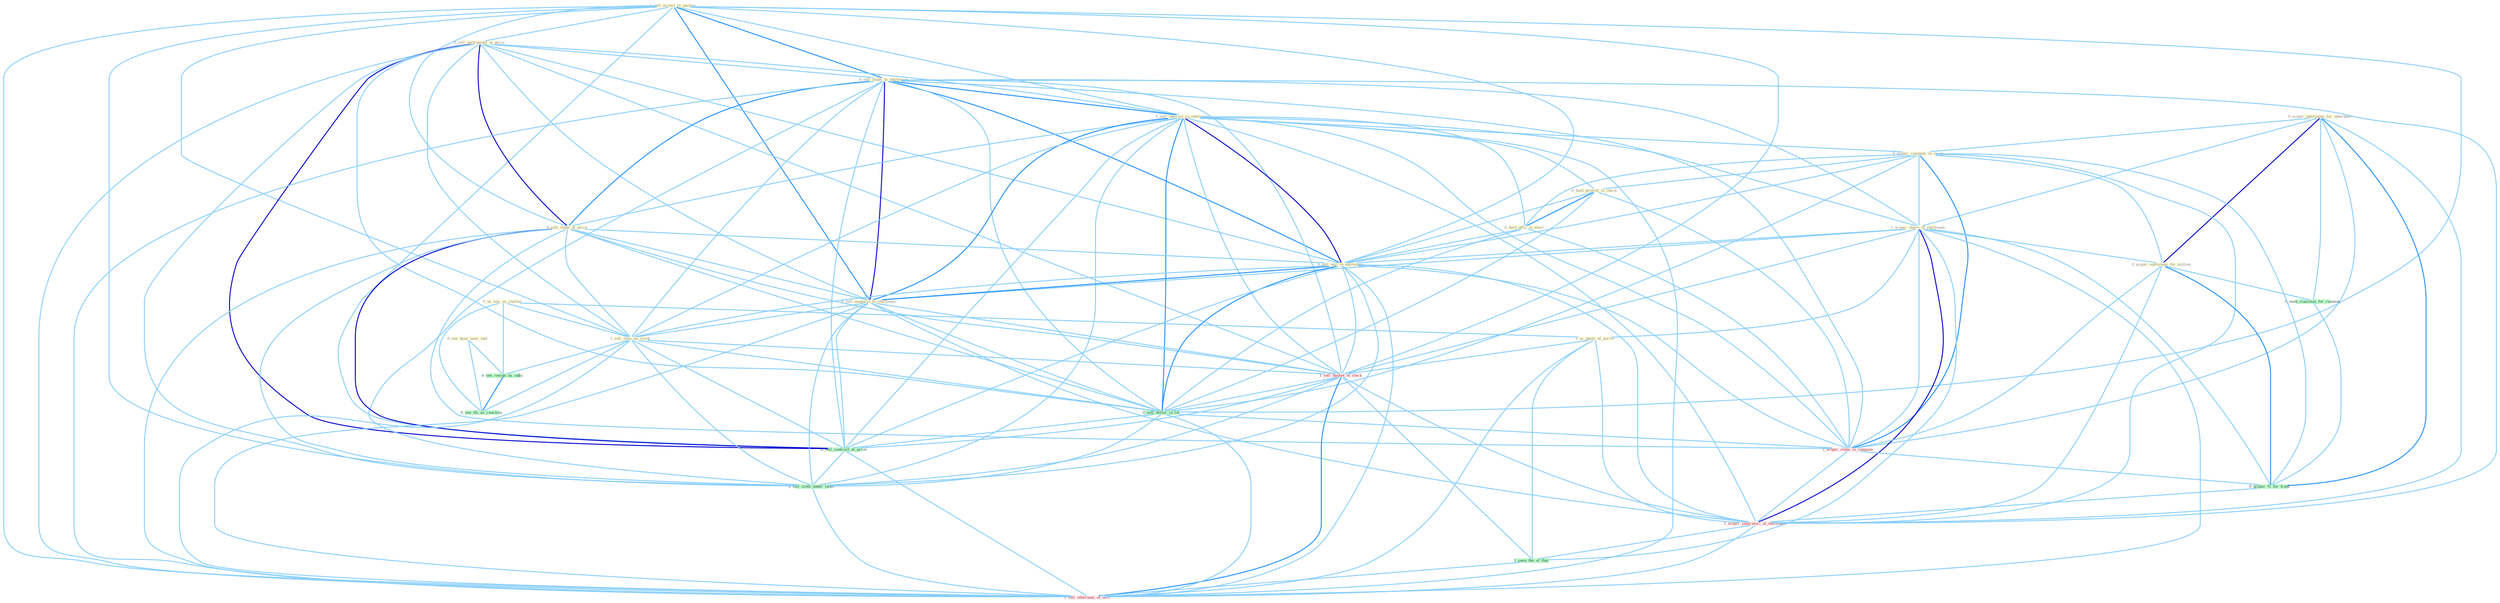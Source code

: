 Graph G{ 
    node
    [shape=polygon,style=filled,width=.5,height=.06,color="#BDFCC9",fixedsize=true,fontsize=4,
    fontcolor="#2f4f4f"];
    {node
    [color="#ffffe0", fontcolor="#8b7d6b"] "1_sell_access_to_packag " "0_acquir_entitynam_for_othernum " "0_sell_instrument_at_price " "0_sell_stake_to_entitynam " "1_sell_interest_in_entitynam " "0_acquir_compani_in_swap " "1_acquir_share_of_entitynam " "0_sell_stake_at_price " "0_hold_growth_in_check " "0_us_law_as_shelter " "0_hold_offic_in_elect " "0_acquir_entitynam_for_million " "1_us_photo_of_porch " "0_sell_unit_in_entitynam " "0_see_hous_near_end " "0_sell_magazin_to_entitynam " "1_sell_item_as_clock "}
{node [color="#fff0f5", fontcolor="#b22222"] "1_sell_basket_of_stock " "1_acquir_stake_in_compani " "1_acquir_laboratori_of_entitynam " "1_sell_othernum_of_offic "}
edge [color="#B0E2FF"];

	"1_sell_access_to_packag " -- "0_sell_instrument_at_price " [w="1", color="#87cefa" ];
	"1_sell_access_to_packag " -- "0_sell_stake_to_entitynam " [w="2", color="#1e90ff" , len=0.8];
	"1_sell_access_to_packag " -- "1_sell_interest_in_entitynam " [w="1", color="#87cefa" ];
	"1_sell_access_to_packag " -- "0_sell_stake_at_price " [w="1", color="#87cefa" ];
	"1_sell_access_to_packag " -- "0_sell_unit_in_entitynam " [w="1", color="#87cefa" ];
	"1_sell_access_to_packag " -- "0_sell_magazin_to_entitynam " [w="2", color="#1e90ff" , len=0.8];
	"1_sell_access_to_packag " -- "1_sell_item_as_clock " [w="1", color="#87cefa" ];
	"1_sell_access_to_packag " -- "1_sell_basket_of_stock " [w="1", color="#87cefa" ];
	"1_sell_access_to_packag " -- "0_sell_dollar_in_lot " [w="1", color="#87cefa" ];
	"1_sell_access_to_packag " -- "0_sell_contract_at_price " [w="1", color="#87cefa" ];
	"1_sell_access_to_packag " -- "0_sell_cloth_under_label " [w="1", color="#87cefa" ];
	"1_sell_access_to_packag " -- "1_sell_othernum_of_offic " [w="1", color="#87cefa" ];
	"0_acquir_entitynam_for_othernum " -- "0_acquir_compani_in_swap " [w="1", color="#87cefa" ];
	"0_acquir_entitynam_for_othernum " -- "1_acquir_share_of_entitynam " [w="1", color="#87cefa" ];
	"0_acquir_entitynam_for_othernum " -- "0_acquir_entitynam_for_million " [w="3", color="#0000cd" , len=0.6];
	"0_acquir_entitynam_for_othernum " -- "0_seek_classmat_for_reunion " [w="1", color="#87cefa" ];
	"0_acquir_entitynam_for_othernum " -- "1_acquir_stake_in_compani " [w="1", color="#87cefa" ];
	"0_acquir_entitynam_for_othernum " -- "0_acquir_%_for_franc " [w="2", color="#1e90ff" , len=0.8];
	"0_acquir_entitynam_for_othernum " -- "1_acquir_laboratori_of_entitynam " [w="1", color="#87cefa" ];
	"0_sell_instrument_at_price " -- "0_sell_stake_to_entitynam " [w="1", color="#87cefa" ];
	"0_sell_instrument_at_price " -- "1_sell_interest_in_entitynam " [w="1", color="#87cefa" ];
	"0_sell_instrument_at_price " -- "0_sell_stake_at_price " [w="3", color="#0000cd" , len=0.6];
	"0_sell_instrument_at_price " -- "0_sell_unit_in_entitynam " [w="1", color="#87cefa" ];
	"0_sell_instrument_at_price " -- "0_sell_magazin_to_entitynam " [w="1", color="#87cefa" ];
	"0_sell_instrument_at_price " -- "1_sell_item_as_clock " [w="1", color="#87cefa" ];
	"0_sell_instrument_at_price " -- "1_sell_basket_of_stock " [w="1", color="#87cefa" ];
	"0_sell_instrument_at_price " -- "0_sell_dollar_in_lot " [w="1", color="#87cefa" ];
	"0_sell_instrument_at_price " -- "0_sell_contract_at_price " [w="3", color="#0000cd" , len=0.6];
	"0_sell_instrument_at_price " -- "0_sell_cloth_under_label " [w="1", color="#87cefa" ];
	"0_sell_instrument_at_price " -- "1_sell_othernum_of_offic " [w="1", color="#87cefa" ];
	"0_sell_stake_to_entitynam " -- "1_sell_interest_in_entitynam " [w="2", color="#1e90ff" , len=0.8];
	"0_sell_stake_to_entitynam " -- "1_acquir_share_of_entitynam " [w="1", color="#87cefa" ];
	"0_sell_stake_to_entitynam " -- "0_sell_stake_at_price " [w="2", color="#1e90ff" , len=0.8];
	"0_sell_stake_to_entitynam " -- "0_sell_unit_in_entitynam " [w="2", color="#1e90ff" , len=0.8];
	"0_sell_stake_to_entitynam " -- "0_sell_magazin_to_entitynam " [w="3", color="#0000cd" , len=0.6];
	"0_sell_stake_to_entitynam " -- "1_sell_item_as_clock " [w="1", color="#87cefa" ];
	"0_sell_stake_to_entitynam " -- "1_sell_basket_of_stock " [w="1", color="#87cefa" ];
	"0_sell_stake_to_entitynam " -- "0_sell_dollar_in_lot " [w="1", color="#87cefa" ];
	"0_sell_stake_to_entitynam " -- "1_acquir_stake_in_compani " [w="1", color="#87cefa" ];
	"0_sell_stake_to_entitynam " -- "0_sell_contract_at_price " [w="1", color="#87cefa" ];
	"0_sell_stake_to_entitynam " -- "1_acquir_laboratori_of_entitynam " [w="1", color="#87cefa" ];
	"0_sell_stake_to_entitynam " -- "0_sell_cloth_under_label " [w="1", color="#87cefa" ];
	"0_sell_stake_to_entitynam " -- "1_sell_othernum_of_offic " [w="1", color="#87cefa" ];
	"1_sell_interest_in_entitynam " -- "0_acquir_compani_in_swap " [w="1", color="#87cefa" ];
	"1_sell_interest_in_entitynam " -- "1_acquir_share_of_entitynam " [w="1", color="#87cefa" ];
	"1_sell_interest_in_entitynam " -- "0_sell_stake_at_price " [w="1", color="#87cefa" ];
	"1_sell_interest_in_entitynam " -- "0_hold_growth_in_check " [w="1", color="#87cefa" ];
	"1_sell_interest_in_entitynam " -- "0_hold_offic_in_elect " [w="1", color="#87cefa" ];
	"1_sell_interest_in_entitynam " -- "0_sell_unit_in_entitynam " [w="3", color="#0000cd" , len=0.6];
	"1_sell_interest_in_entitynam " -- "0_sell_magazin_to_entitynam " [w="2", color="#1e90ff" , len=0.8];
	"1_sell_interest_in_entitynam " -- "1_sell_item_as_clock " [w="1", color="#87cefa" ];
	"1_sell_interest_in_entitynam " -- "1_sell_basket_of_stock " [w="1", color="#87cefa" ];
	"1_sell_interest_in_entitynam " -- "0_sell_dollar_in_lot " [w="2", color="#1e90ff" , len=0.8];
	"1_sell_interest_in_entitynam " -- "1_acquir_stake_in_compani " [w="1", color="#87cefa" ];
	"1_sell_interest_in_entitynam " -- "0_sell_contract_at_price " [w="1", color="#87cefa" ];
	"1_sell_interest_in_entitynam " -- "1_acquir_laboratori_of_entitynam " [w="1", color="#87cefa" ];
	"1_sell_interest_in_entitynam " -- "0_sell_cloth_under_label " [w="1", color="#87cefa" ];
	"1_sell_interest_in_entitynam " -- "1_sell_othernum_of_offic " [w="1", color="#87cefa" ];
	"0_acquir_compani_in_swap " -- "1_acquir_share_of_entitynam " [w="1", color="#87cefa" ];
	"0_acquir_compani_in_swap " -- "0_hold_growth_in_check " [w="1", color="#87cefa" ];
	"0_acquir_compani_in_swap " -- "0_hold_offic_in_elect " [w="1", color="#87cefa" ];
	"0_acquir_compani_in_swap " -- "0_acquir_entitynam_for_million " [w="1", color="#87cefa" ];
	"0_acquir_compani_in_swap " -- "0_sell_unit_in_entitynam " [w="1", color="#87cefa" ];
	"0_acquir_compani_in_swap " -- "0_sell_dollar_in_lot " [w="1", color="#87cefa" ];
	"0_acquir_compani_in_swap " -- "1_acquir_stake_in_compani " [w="2", color="#1e90ff" , len=0.8];
	"0_acquir_compani_in_swap " -- "0_acquir_%_for_franc " [w="1", color="#87cefa" ];
	"0_acquir_compani_in_swap " -- "1_acquir_laboratori_of_entitynam " [w="1", color="#87cefa" ];
	"1_acquir_share_of_entitynam " -- "0_acquir_entitynam_for_million " [w="1", color="#87cefa" ];
	"1_acquir_share_of_entitynam " -- "1_us_photo_of_porch " [w="1", color="#87cefa" ];
	"1_acquir_share_of_entitynam " -- "0_sell_unit_in_entitynam " [w="1", color="#87cefa" ];
	"1_acquir_share_of_entitynam " -- "0_sell_magazin_to_entitynam " [w="1", color="#87cefa" ];
	"1_acquir_share_of_entitynam " -- "1_sell_basket_of_stock " [w="1", color="#87cefa" ];
	"1_acquir_share_of_entitynam " -- "1_acquir_stake_in_compani " [w="1", color="#87cefa" ];
	"1_acquir_share_of_entitynam " -- "0_acquir_%_for_franc " [w="1", color="#87cefa" ];
	"1_acquir_share_of_entitynam " -- "1_acquir_laboratori_of_entitynam " [w="3", color="#0000cd" , len=0.6];
	"1_acquir_share_of_entitynam " -- "1_seen_the_of_that " [w="1", color="#87cefa" ];
	"1_acquir_share_of_entitynam " -- "1_sell_othernum_of_offic " [w="1", color="#87cefa" ];
	"0_sell_stake_at_price " -- "0_sell_unit_in_entitynam " [w="1", color="#87cefa" ];
	"0_sell_stake_at_price " -- "0_sell_magazin_to_entitynam " [w="1", color="#87cefa" ];
	"0_sell_stake_at_price " -- "1_sell_item_as_clock " [w="1", color="#87cefa" ];
	"0_sell_stake_at_price " -- "1_sell_basket_of_stock " [w="1", color="#87cefa" ];
	"0_sell_stake_at_price " -- "0_sell_dollar_in_lot " [w="1", color="#87cefa" ];
	"0_sell_stake_at_price " -- "1_acquir_stake_in_compani " [w="1", color="#87cefa" ];
	"0_sell_stake_at_price " -- "0_sell_contract_at_price " [w="3", color="#0000cd" , len=0.6];
	"0_sell_stake_at_price " -- "0_sell_cloth_under_label " [w="1", color="#87cefa" ];
	"0_sell_stake_at_price " -- "1_sell_othernum_of_offic " [w="1", color="#87cefa" ];
	"0_hold_growth_in_check " -- "0_hold_offic_in_elect " [w="2", color="#1e90ff" , len=0.8];
	"0_hold_growth_in_check " -- "0_sell_unit_in_entitynam " [w="1", color="#87cefa" ];
	"0_hold_growth_in_check " -- "0_sell_dollar_in_lot " [w="1", color="#87cefa" ];
	"0_hold_growth_in_check " -- "1_acquir_stake_in_compani " [w="1", color="#87cefa" ];
	"0_us_law_as_shelter " -- "1_us_photo_of_porch " [w="1", color="#87cefa" ];
	"0_us_law_as_shelter " -- "1_sell_item_as_clock " [w="1", color="#87cefa" ];
	"0_us_law_as_shelter " -- "0_see_resign_as_indic " [w="1", color="#87cefa" ];
	"0_us_law_as_shelter " -- "0_see_thi_as_reaction " [w="1", color="#87cefa" ];
	"0_hold_offic_in_elect " -- "0_sell_unit_in_entitynam " [w="1", color="#87cefa" ];
	"0_hold_offic_in_elect " -- "0_sell_dollar_in_lot " [w="1", color="#87cefa" ];
	"0_hold_offic_in_elect " -- "1_acquir_stake_in_compani " [w="1", color="#87cefa" ];
	"0_acquir_entitynam_for_million " -- "0_seek_classmat_for_reunion " [w="1", color="#87cefa" ];
	"0_acquir_entitynam_for_million " -- "1_acquir_stake_in_compani " [w="1", color="#87cefa" ];
	"0_acquir_entitynam_for_million " -- "0_acquir_%_for_franc " [w="2", color="#1e90ff" , len=0.8];
	"0_acquir_entitynam_for_million " -- "1_acquir_laboratori_of_entitynam " [w="1", color="#87cefa" ];
	"1_us_photo_of_porch " -- "1_sell_basket_of_stock " [w="1", color="#87cefa" ];
	"1_us_photo_of_porch " -- "1_acquir_laboratori_of_entitynam " [w="1", color="#87cefa" ];
	"1_us_photo_of_porch " -- "1_seen_the_of_that " [w="1", color="#87cefa" ];
	"1_us_photo_of_porch " -- "1_sell_othernum_of_offic " [w="1", color="#87cefa" ];
	"0_sell_unit_in_entitynam " -- "0_sell_magazin_to_entitynam " [w="2", color="#1e90ff" , len=0.8];
	"0_sell_unit_in_entitynam " -- "1_sell_item_as_clock " [w="1", color="#87cefa" ];
	"0_sell_unit_in_entitynam " -- "1_sell_basket_of_stock " [w="1", color="#87cefa" ];
	"0_sell_unit_in_entitynam " -- "0_sell_dollar_in_lot " [w="2", color="#1e90ff" , len=0.8];
	"0_sell_unit_in_entitynam " -- "1_acquir_stake_in_compani " [w="1", color="#87cefa" ];
	"0_sell_unit_in_entitynam " -- "0_sell_contract_at_price " [w="1", color="#87cefa" ];
	"0_sell_unit_in_entitynam " -- "1_acquir_laboratori_of_entitynam " [w="1", color="#87cefa" ];
	"0_sell_unit_in_entitynam " -- "0_sell_cloth_under_label " [w="1", color="#87cefa" ];
	"0_sell_unit_in_entitynam " -- "1_sell_othernum_of_offic " [w="1", color="#87cefa" ];
	"0_see_hous_near_end " -- "0_see_resign_as_indic " [w="1", color="#87cefa" ];
	"0_see_hous_near_end " -- "0_see_thi_as_reaction " [w="1", color="#87cefa" ];
	"0_sell_magazin_to_entitynam " -- "1_sell_item_as_clock " [w="1", color="#87cefa" ];
	"0_sell_magazin_to_entitynam " -- "1_sell_basket_of_stock " [w="1", color="#87cefa" ];
	"0_sell_magazin_to_entitynam " -- "0_sell_dollar_in_lot " [w="1", color="#87cefa" ];
	"0_sell_magazin_to_entitynam " -- "0_sell_contract_at_price " [w="1", color="#87cefa" ];
	"0_sell_magazin_to_entitynam " -- "1_acquir_laboratori_of_entitynam " [w="1", color="#87cefa" ];
	"0_sell_magazin_to_entitynam " -- "0_sell_cloth_under_label " [w="1", color="#87cefa" ];
	"0_sell_magazin_to_entitynam " -- "1_sell_othernum_of_offic " [w="1", color="#87cefa" ];
	"1_sell_item_as_clock " -- "1_sell_basket_of_stock " [w="1", color="#87cefa" ];
	"1_sell_item_as_clock " -- "0_sell_dollar_in_lot " [w="1", color="#87cefa" ];
	"1_sell_item_as_clock " -- "0_see_resign_as_indic " [w="1", color="#87cefa" ];
	"1_sell_item_as_clock " -- "0_sell_contract_at_price " [w="1", color="#87cefa" ];
	"1_sell_item_as_clock " -- "0_sell_cloth_under_label " [w="1", color="#87cefa" ];
	"1_sell_item_as_clock " -- "1_sell_othernum_of_offic " [w="1", color="#87cefa" ];
	"1_sell_item_as_clock " -- "0_see_thi_as_reaction " [w="1", color="#87cefa" ];
	"0_seek_classmat_for_reunion " -- "0_acquir_%_for_franc " [w="1", color="#87cefa" ];
	"1_sell_basket_of_stock " -- "0_sell_dollar_in_lot " [w="1", color="#87cefa" ];
	"1_sell_basket_of_stock " -- "0_sell_contract_at_price " [w="1", color="#87cefa" ];
	"1_sell_basket_of_stock " -- "1_acquir_laboratori_of_entitynam " [w="1", color="#87cefa" ];
	"1_sell_basket_of_stock " -- "0_sell_cloth_under_label " [w="1", color="#87cefa" ];
	"1_sell_basket_of_stock " -- "1_seen_the_of_that " [w="1", color="#87cefa" ];
	"1_sell_basket_of_stock " -- "1_sell_othernum_of_offic " [w="2", color="#1e90ff" , len=0.8];
	"0_sell_dollar_in_lot " -- "1_acquir_stake_in_compani " [w="1", color="#87cefa" ];
	"0_sell_dollar_in_lot " -- "0_sell_contract_at_price " [w="1", color="#87cefa" ];
	"0_sell_dollar_in_lot " -- "0_sell_cloth_under_label " [w="1", color="#87cefa" ];
	"0_sell_dollar_in_lot " -- "1_sell_othernum_of_offic " [w="1", color="#87cefa" ];
	"0_see_resign_as_indic " -- "0_see_thi_as_reaction " [w="2", color="#1e90ff" , len=0.8];
	"1_acquir_stake_in_compani " -- "0_acquir_%_for_franc " [w="1", color="#87cefa" ];
	"1_acquir_stake_in_compani " -- "1_acquir_laboratori_of_entitynam " [w="1", color="#87cefa" ];
	"0_acquir_%_for_franc " -- "1_acquir_laboratori_of_entitynam " [w="1", color="#87cefa" ];
	"0_sell_contract_at_price " -- "0_sell_cloth_under_label " [w="1", color="#87cefa" ];
	"0_sell_contract_at_price " -- "1_sell_othernum_of_offic " [w="1", color="#87cefa" ];
	"1_acquir_laboratori_of_entitynam " -- "1_seen_the_of_that " [w="1", color="#87cefa" ];
	"1_acquir_laboratori_of_entitynam " -- "1_sell_othernum_of_offic " [w="1", color="#87cefa" ];
	"0_sell_cloth_under_label " -- "1_sell_othernum_of_offic " [w="1", color="#87cefa" ];
	"1_seen_the_of_that " -- "1_sell_othernum_of_offic " [w="1", color="#87cefa" ];
}